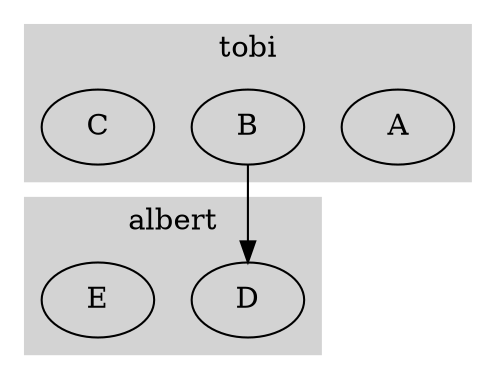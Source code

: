  digraph SwimLaneDiagram {    
 
    subgraph clustertobi {
    	rankdir = "LR";
    	style=filled;
		color=lightgrey;
    	A B C; 
    	label = "tobi";
    }
    
    subgraph clusteralbert {
    	rankdir = "LR";
    	style=filled;
		color=lightgrey;
    	D E; 
    	label = "albert";
    }
   
    B -> D;
}